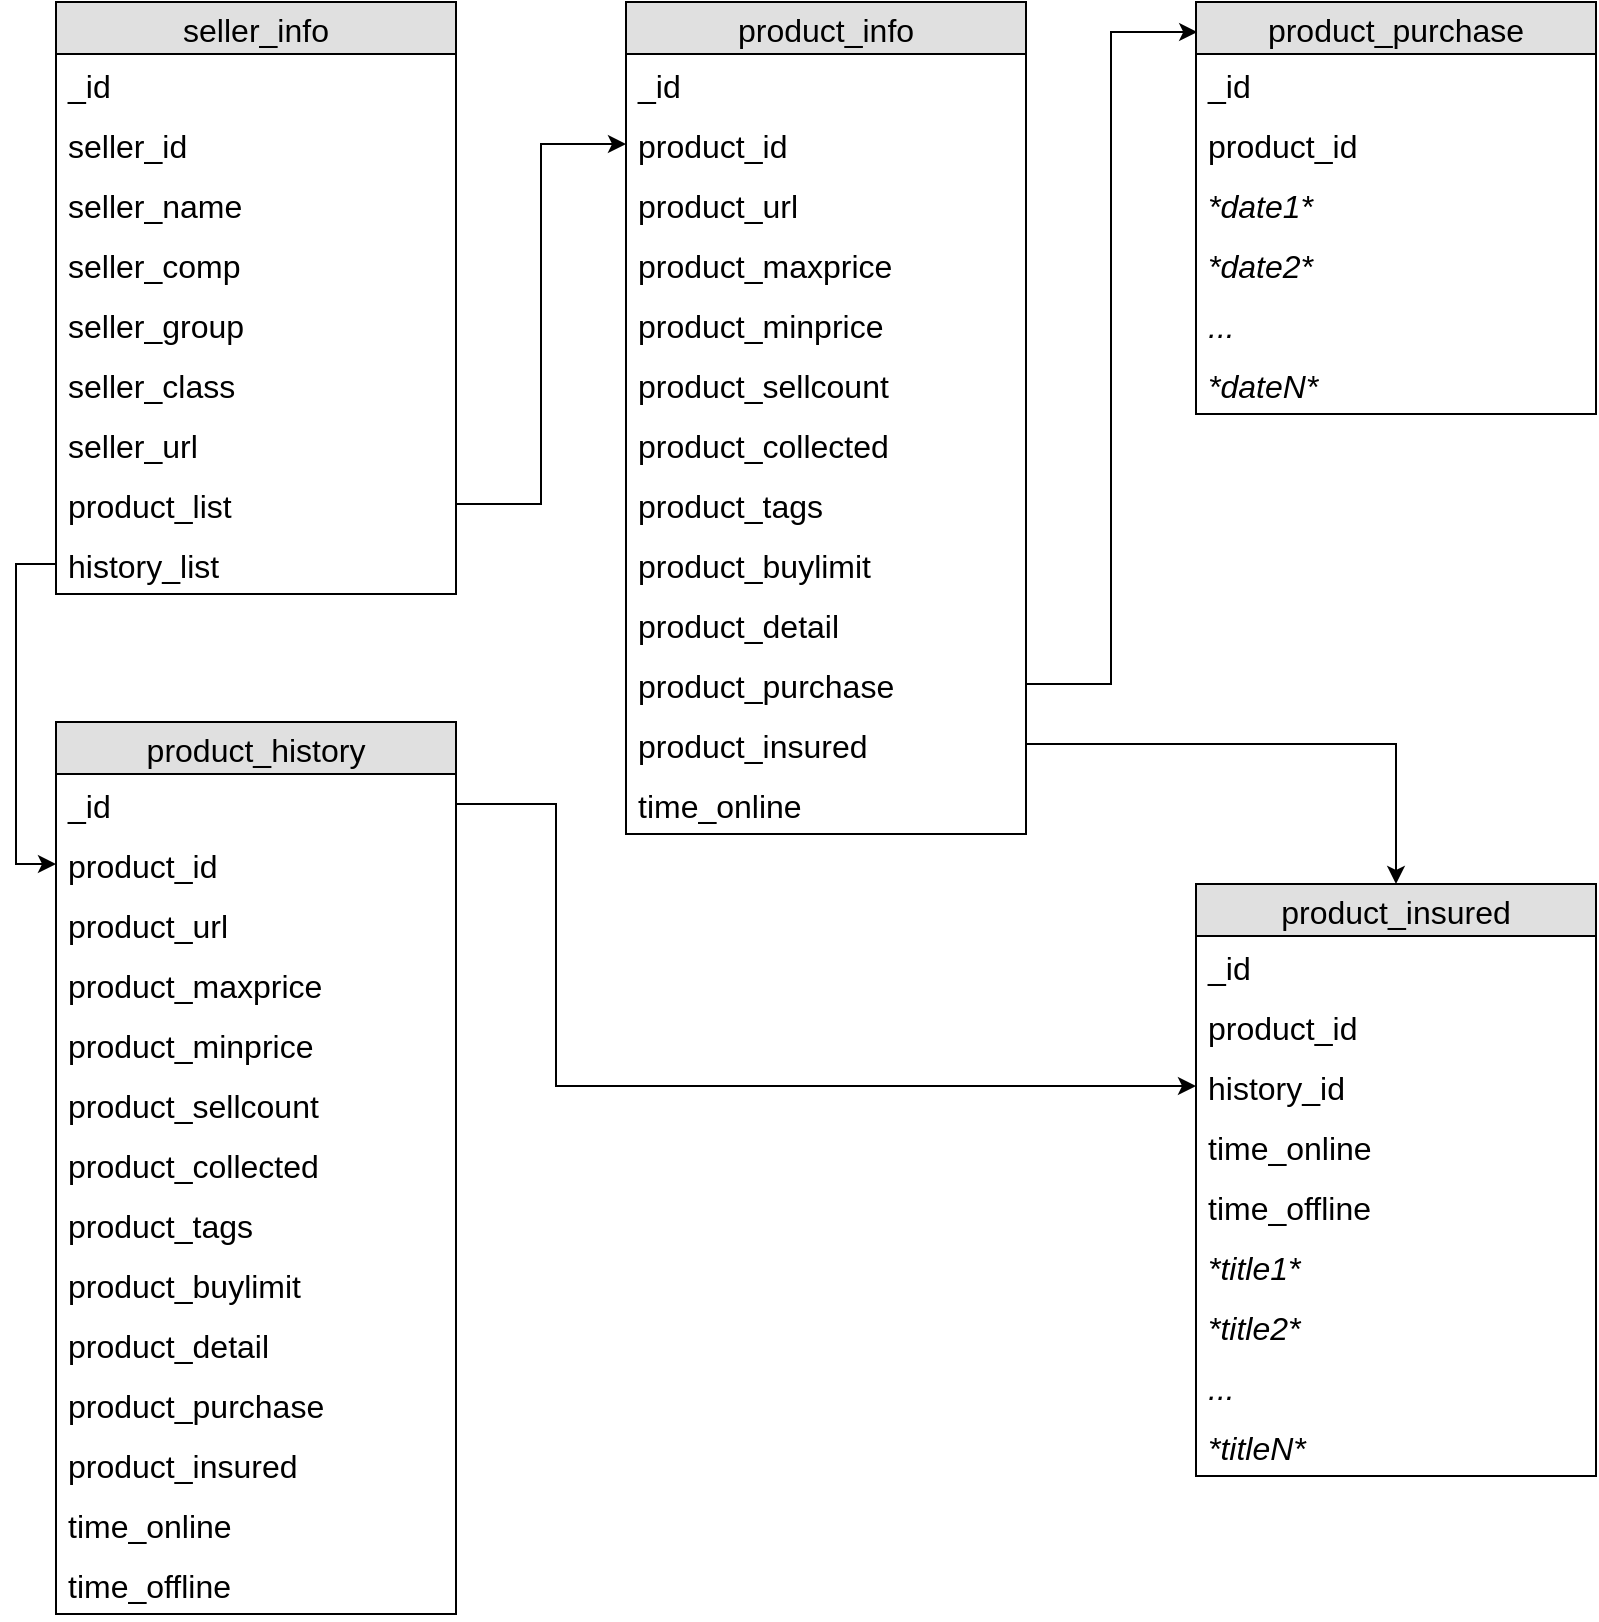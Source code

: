 <mxfile version="12.4.2" type="device" pages="1"><diagram id="aEJ6CM3j1zYzLCswZFJu" name="page1"><mxGraphModel dx="942" dy="712" grid="1" gridSize="10" guides="1" tooltips="1" connect="1" arrows="1" fold="1" page="1" pageScale="1" pageWidth="827" pageHeight="1169" math="0" shadow="0"><root><mxCell id="jZB8bhZdZzn1O7oJypun-0"/><mxCell id="jZB8bhZdZzn1O7oJypun-1" parent="jZB8bhZdZzn1O7oJypun-0"/><mxCell id="taK0pG4ZVqtoZo5COSS6-11" value="seller_info" style="swimlane;fontStyle=0;childLayout=stackLayout;horizontal=1;startSize=26;fillColor=#e0e0e0;horizontalStack=0;resizeParent=1;resizeParentMax=0;resizeLast=0;collapsible=1;marginBottom=0;swimlaneFillColor=#ffffff;align=center;fontSize=16;" parent="jZB8bhZdZzn1O7oJypun-1" vertex="1"><mxGeometry x="30" y="40" width="200" height="296" as="geometry"/></mxCell><mxCell id="taK0pG4ZVqtoZo5COSS6-12" value="_id" style="text;strokeColor=none;fillColor=none;spacingLeft=4;spacingRight=4;overflow=hidden;rotatable=0;points=[[0,0.5],[1,0.5]];portConstraint=eastwest;fontSize=16;" parent="taK0pG4ZVqtoZo5COSS6-11" vertex="1"><mxGeometry y="26" width="200" height="30" as="geometry"/></mxCell><mxCell id="taK0pG4ZVqtoZo5COSS6-13" value="seller_id" style="text;strokeColor=none;fillColor=none;spacingLeft=4;spacingRight=4;overflow=hidden;rotatable=0;points=[[0,0.5],[1,0.5]];portConstraint=eastwest;fontSize=16;" parent="taK0pG4ZVqtoZo5COSS6-11" vertex="1"><mxGeometry y="56" width="200" height="30" as="geometry"/></mxCell><mxCell id="taK0pG4ZVqtoZo5COSS6-14" value="seller_name" style="text;strokeColor=none;fillColor=none;spacingLeft=4;spacingRight=4;overflow=hidden;rotatable=0;points=[[0,0.5],[1,0.5]];portConstraint=eastwest;fontSize=16;" parent="taK0pG4ZVqtoZo5COSS6-11" vertex="1"><mxGeometry y="86" width="200" height="30" as="geometry"/></mxCell><mxCell id="taK0pG4ZVqtoZo5COSS6-18" value="seller_comp" style="text;strokeColor=none;fillColor=none;spacingLeft=4;spacingRight=4;overflow=hidden;rotatable=0;points=[[0,0.5],[1,0.5]];portConstraint=eastwest;fontSize=16;" parent="taK0pG4ZVqtoZo5COSS6-11" vertex="1"><mxGeometry y="116" width="200" height="30" as="geometry"/></mxCell><mxCell id="taK0pG4ZVqtoZo5COSS6-19" value="seller_group" style="text;strokeColor=none;fillColor=none;spacingLeft=4;spacingRight=4;overflow=hidden;rotatable=0;points=[[0,0.5],[1,0.5]];portConstraint=eastwest;fontSize=16;" parent="taK0pG4ZVqtoZo5COSS6-11" vertex="1"><mxGeometry y="146" width="200" height="30" as="geometry"/></mxCell><mxCell id="taK0pG4ZVqtoZo5COSS6-20" value="seller_class" style="text;strokeColor=none;fillColor=none;spacingLeft=4;spacingRight=4;overflow=hidden;rotatable=0;points=[[0,0.5],[1,0.5]];portConstraint=eastwest;fontSize=16;" parent="taK0pG4ZVqtoZo5COSS6-11" vertex="1"><mxGeometry y="176" width="200" height="30" as="geometry"/></mxCell><mxCell id="taK0pG4ZVqtoZo5COSS6-21" value="seller_url" style="text;strokeColor=none;fillColor=none;spacingLeft=4;spacingRight=4;overflow=hidden;rotatable=0;points=[[0,0.5],[1,0.5]];portConstraint=eastwest;fontSize=16;" parent="taK0pG4ZVqtoZo5COSS6-11" vertex="1"><mxGeometry y="206" width="200" height="30" as="geometry"/></mxCell><mxCell id="taK0pG4ZVqtoZo5COSS6-22" value="product_list" style="text;strokeColor=none;fillColor=none;spacingLeft=4;spacingRight=4;overflow=hidden;rotatable=0;points=[[0,0.5],[1,0.5]];portConstraint=eastwest;fontSize=16;" parent="taK0pG4ZVqtoZo5COSS6-11" vertex="1"><mxGeometry y="236" width="200" height="30" as="geometry"/></mxCell><mxCell id="zzft7OAo5AYd1KDSWF8w-25" value="history_list" style="text;strokeColor=none;fillColor=none;spacingLeft=4;spacingRight=4;overflow=hidden;rotatable=0;points=[[0,0.5],[1,0.5]];portConstraint=eastwest;fontSize=16;" parent="taK0pG4ZVqtoZo5COSS6-11" vertex="1"><mxGeometry y="266" width="200" height="30" as="geometry"/></mxCell><mxCell id="taK0pG4ZVqtoZo5COSS6-23" value="product_info" style="swimlane;fontStyle=0;childLayout=stackLayout;horizontal=1;startSize=26;fillColor=#e0e0e0;horizontalStack=0;resizeParent=1;resizeParentMax=0;resizeLast=0;collapsible=1;marginBottom=0;swimlaneFillColor=#ffffff;align=center;fontSize=16;" parent="jZB8bhZdZzn1O7oJypun-1" vertex="1"><mxGeometry x="315" y="40" width="200" height="416" as="geometry"/></mxCell><mxCell id="taK0pG4ZVqtoZo5COSS6-24" value="_id" style="text;strokeColor=none;fillColor=none;spacingLeft=4;spacingRight=4;overflow=hidden;rotatable=0;points=[[0,0.5],[1,0.5]];portConstraint=eastwest;fontSize=16;" parent="taK0pG4ZVqtoZo5COSS6-23" vertex="1"><mxGeometry y="26" width="200" height="30" as="geometry"/></mxCell><mxCell id="taK0pG4ZVqtoZo5COSS6-25" value="product_id" style="text;strokeColor=none;fillColor=none;spacingLeft=4;spacingRight=4;overflow=hidden;rotatable=0;points=[[0,0.5],[1,0.5]];portConstraint=eastwest;fontSize=16;" parent="taK0pG4ZVqtoZo5COSS6-23" vertex="1"><mxGeometry y="56" width="200" height="30" as="geometry"/></mxCell><mxCell id="taK0pG4ZVqtoZo5COSS6-26" value="product_url" style="text;strokeColor=none;fillColor=none;spacingLeft=4;spacingRight=4;overflow=hidden;rotatable=0;points=[[0,0.5],[1,0.5]];portConstraint=eastwest;fontSize=16;" parent="taK0pG4ZVqtoZo5COSS6-23" vertex="1"><mxGeometry y="86" width="200" height="30" as="geometry"/></mxCell><mxCell id="taK0pG4ZVqtoZo5COSS6-27" value="product_maxprice" style="text;strokeColor=none;fillColor=none;spacingLeft=4;spacingRight=4;overflow=hidden;rotatable=0;points=[[0,0.5],[1,0.5]];portConstraint=eastwest;fontSize=16;" parent="taK0pG4ZVqtoZo5COSS6-23" vertex="1"><mxGeometry y="116" width="200" height="30" as="geometry"/></mxCell><mxCell id="taK0pG4ZVqtoZo5COSS6-28" value="product_minprice" style="text;strokeColor=none;fillColor=none;spacingLeft=4;spacingRight=4;overflow=hidden;rotatable=0;points=[[0,0.5],[1,0.5]];portConstraint=eastwest;fontSize=16;" parent="taK0pG4ZVqtoZo5COSS6-23" vertex="1"><mxGeometry y="146" width="200" height="30" as="geometry"/></mxCell><mxCell id="zzft7OAo5AYd1KDSWF8w-0" value="product_sellcount" style="text;strokeColor=none;fillColor=none;spacingLeft=4;spacingRight=4;overflow=hidden;rotatable=0;points=[[0,0.5],[1,0.5]];portConstraint=eastwest;fontSize=16;" parent="taK0pG4ZVqtoZo5COSS6-23" vertex="1"><mxGeometry y="176" width="200" height="30" as="geometry"/></mxCell><mxCell id="zzft7OAo5AYd1KDSWF8w-1" value="product_collected" style="text;strokeColor=none;fillColor=none;spacingLeft=4;spacingRight=4;overflow=hidden;rotatable=0;points=[[0,0.5],[1,0.5]];portConstraint=eastwest;fontSize=16;" parent="taK0pG4ZVqtoZo5COSS6-23" vertex="1"><mxGeometry y="206" width="200" height="30" as="geometry"/></mxCell><mxCell id="zzft7OAo5AYd1KDSWF8w-2" value="product_tags" style="text;strokeColor=none;fillColor=none;spacingLeft=4;spacingRight=4;overflow=hidden;rotatable=0;points=[[0,0.5],[1,0.5]];portConstraint=eastwest;fontSize=16;" parent="taK0pG4ZVqtoZo5COSS6-23" vertex="1"><mxGeometry y="236" width="200" height="30" as="geometry"/></mxCell><mxCell id="zzft7OAo5AYd1KDSWF8w-4" value="product_buylimit" style="text;strokeColor=none;fillColor=none;spacingLeft=4;spacingRight=4;overflow=hidden;rotatable=0;points=[[0,0.5],[1,0.5]];portConstraint=eastwest;fontSize=16;" parent="taK0pG4ZVqtoZo5COSS6-23" vertex="1"><mxGeometry y="266" width="200" height="30" as="geometry"/></mxCell><mxCell id="zzft7OAo5AYd1KDSWF8w-27" value="product_detail" style="text;strokeColor=none;fillColor=none;spacingLeft=4;spacingRight=4;overflow=hidden;rotatable=0;points=[[0,0.5],[1,0.5]];portConstraint=eastwest;fontSize=16;" parent="taK0pG4ZVqtoZo5COSS6-23" vertex="1"><mxGeometry y="296" width="200" height="30" as="geometry"/></mxCell><mxCell id="zzft7OAo5AYd1KDSWF8w-5" value="product_purchase" style="text;strokeColor=none;fillColor=none;spacingLeft=4;spacingRight=4;overflow=hidden;rotatable=0;points=[[0,0.5],[1,0.5]];portConstraint=eastwest;fontSize=16;" parent="taK0pG4ZVqtoZo5COSS6-23" vertex="1"><mxGeometry y="326" width="200" height="30" as="geometry"/></mxCell><mxCell id="zzft7OAo5AYd1KDSWF8w-26" value="product_insured" style="text;strokeColor=none;fillColor=none;spacingLeft=4;spacingRight=4;overflow=hidden;rotatable=0;points=[[0,0.5],[1,0.5]];portConstraint=eastwest;fontSize=16;" parent="taK0pG4ZVqtoZo5COSS6-23" vertex="1"><mxGeometry y="356" width="200" height="30" as="geometry"/></mxCell><mxCell id="zzft7OAo5AYd1KDSWF8w-6" value="time_online" style="text;strokeColor=none;fillColor=none;spacingLeft=4;spacingRight=4;overflow=hidden;rotatable=0;points=[[0,0.5],[1,0.5]];portConstraint=eastwest;fontSize=16;" parent="taK0pG4ZVqtoZo5COSS6-23" vertex="1"><mxGeometry y="386" width="200" height="30" as="geometry"/></mxCell><mxCell id="zzft7OAo5AYd1KDSWF8w-3" style="edgeStyle=orthogonalEdgeStyle;rounded=0;orthogonalLoop=1;jettySize=auto;html=1;" parent="jZB8bhZdZzn1O7oJypun-1" source="taK0pG4ZVqtoZo5COSS6-22" target="taK0pG4ZVqtoZo5COSS6-25" edge="1"><mxGeometry relative="1" as="geometry"/></mxCell><mxCell id="zzft7OAo5AYd1KDSWF8w-7" value="product_purchase" style="swimlane;fontStyle=0;childLayout=stackLayout;horizontal=1;startSize=26;fillColor=#e0e0e0;horizontalStack=0;resizeParent=1;resizeParentMax=0;resizeLast=0;collapsible=1;marginBottom=0;swimlaneFillColor=#ffffff;align=center;fontSize=16;" parent="jZB8bhZdZzn1O7oJypun-1" vertex="1"><mxGeometry x="600" y="40" width="200" height="206" as="geometry"><mxRectangle x="610" y="40" width="120" height="26" as="alternateBounds"/></mxGeometry></mxCell><mxCell id="zzft7OAo5AYd1KDSWF8w-8" value="_id" style="text;strokeColor=none;fillColor=none;spacingLeft=4;spacingRight=4;overflow=hidden;rotatable=0;points=[[0,0.5],[1,0.5]];portConstraint=eastwest;fontSize=16;" parent="zzft7OAo5AYd1KDSWF8w-7" vertex="1"><mxGeometry y="26" width="200" height="30" as="geometry"/></mxCell><mxCell id="zzft7OAo5AYd1KDSWF8w-9" value="product_id" style="text;strokeColor=none;fillColor=none;spacingLeft=4;spacingRight=4;overflow=hidden;rotatable=0;points=[[0,0.5],[1,0.5]];portConstraint=eastwest;fontSize=16;" parent="zzft7OAo5AYd1KDSWF8w-7" vertex="1"><mxGeometry y="56" width="200" height="30" as="geometry"/></mxCell><mxCell id="zzft7OAo5AYd1KDSWF8w-21" value="*date1*" style="text;strokeColor=none;fillColor=none;spacingLeft=4;spacingRight=4;overflow=hidden;rotatable=0;points=[[0,0.5],[1,0.5]];portConstraint=eastwest;fontSize=16;fontStyle=2" parent="zzft7OAo5AYd1KDSWF8w-7" vertex="1"><mxGeometry y="86" width="200" height="30" as="geometry"/></mxCell><mxCell id="zzft7OAo5AYd1KDSWF8w-22" value="*date2*" style="text;strokeColor=none;fillColor=none;spacingLeft=4;spacingRight=4;overflow=hidden;rotatable=0;points=[[0,0.5],[1,0.5]];portConstraint=eastwest;fontSize=16;fontStyle=2" parent="zzft7OAo5AYd1KDSWF8w-7" vertex="1"><mxGeometry y="116" width="200" height="30" as="geometry"/></mxCell><mxCell id="zzft7OAo5AYd1KDSWF8w-23" value="..." style="text;strokeColor=none;fillColor=none;spacingLeft=4;spacingRight=4;overflow=hidden;rotatable=0;points=[[0,0.5],[1,0.5]];portConstraint=eastwest;fontSize=16;fontStyle=2" parent="zzft7OAo5AYd1KDSWF8w-7" vertex="1"><mxGeometry y="146" width="200" height="30" as="geometry"/></mxCell><mxCell id="zzft7OAo5AYd1KDSWF8w-24" value="*dateN*" style="text;strokeColor=none;fillColor=none;spacingLeft=4;spacingRight=4;overflow=hidden;rotatable=0;points=[[0,0.5],[1,0.5]];portConstraint=eastwest;fontSize=16;fontStyle=2" parent="zzft7OAo5AYd1KDSWF8w-7" vertex="1"><mxGeometry y="176" width="200" height="30" as="geometry"/></mxCell><mxCell id="zzft7OAo5AYd1KDSWF8w-28" value="product_history" style="swimlane;fontStyle=0;childLayout=stackLayout;horizontal=1;startSize=26;fillColor=#e0e0e0;horizontalStack=0;resizeParent=1;resizeParentMax=0;resizeLast=0;collapsible=1;marginBottom=0;swimlaneFillColor=#ffffff;align=center;fontSize=16;" parent="jZB8bhZdZzn1O7oJypun-1" vertex="1"><mxGeometry x="30" y="400" width="200" height="446" as="geometry"/></mxCell><mxCell id="zzft7OAo5AYd1KDSWF8w-29" value="_id" style="text;strokeColor=none;fillColor=none;spacingLeft=4;spacingRight=4;overflow=hidden;rotatable=0;points=[[0,0.5],[1,0.5]];portConstraint=eastwest;fontSize=16;" parent="zzft7OAo5AYd1KDSWF8w-28" vertex="1"><mxGeometry y="26" width="200" height="30" as="geometry"/></mxCell><mxCell id="zzft7OAo5AYd1KDSWF8w-30" value="product_id" style="text;strokeColor=none;fillColor=none;spacingLeft=4;spacingRight=4;overflow=hidden;rotatable=0;points=[[0,0.5],[1,0.5]];portConstraint=eastwest;fontSize=16;" parent="zzft7OAo5AYd1KDSWF8w-28" vertex="1"><mxGeometry y="56" width="200" height="30" as="geometry"/></mxCell><mxCell id="zzft7OAo5AYd1KDSWF8w-31" value="product_url" style="text;strokeColor=none;fillColor=none;spacingLeft=4;spacingRight=4;overflow=hidden;rotatable=0;points=[[0,0.5],[1,0.5]];portConstraint=eastwest;fontSize=16;" parent="zzft7OAo5AYd1KDSWF8w-28" vertex="1"><mxGeometry y="86" width="200" height="30" as="geometry"/></mxCell><mxCell id="zzft7OAo5AYd1KDSWF8w-32" value="product_maxprice" style="text;strokeColor=none;fillColor=none;spacingLeft=4;spacingRight=4;overflow=hidden;rotatable=0;points=[[0,0.5],[1,0.5]];portConstraint=eastwest;fontSize=16;" parent="zzft7OAo5AYd1KDSWF8w-28" vertex="1"><mxGeometry y="116" width="200" height="30" as="geometry"/></mxCell><mxCell id="zzft7OAo5AYd1KDSWF8w-33" value="product_minprice" style="text;strokeColor=none;fillColor=none;spacingLeft=4;spacingRight=4;overflow=hidden;rotatable=0;points=[[0,0.5],[1,0.5]];portConstraint=eastwest;fontSize=16;" parent="zzft7OAo5AYd1KDSWF8w-28" vertex="1"><mxGeometry y="146" width="200" height="30" as="geometry"/></mxCell><mxCell id="zzft7OAo5AYd1KDSWF8w-34" value="product_sellcount" style="text;strokeColor=none;fillColor=none;spacingLeft=4;spacingRight=4;overflow=hidden;rotatable=0;points=[[0,0.5],[1,0.5]];portConstraint=eastwest;fontSize=16;" parent="zzft7OAo5AYd1KDSWF8w-28" vertex="1"><mxGeometry y="176" width="200" height="30" as="geometry"/></mxCell><mxCell id="zzft7OAo5AYd1KDSWF8w-35" value="product_collected" style="text;strokeColor=none;fillColor=none;spacingLeft=4;spacingRight=4;overflow=hidden;rotatable=0;points=[[0,0.5],[1,0.5]];portConstraint=eastwest;fontSize=16;" parent="zzft7OAo5AYd1KDSWF8w-28" vertex="1"><mxGeometry y="206" width="200" height="30" as="geometry"/></mxCell><mxCell id="zzft7OAo5AYd1KDSWF8w-36" value="product_tags" style="text;strokeColor=none;fillColor=none;spacingLeft=4;spacingRight=4;overflow=hidden;rotatable=0;points=[[0,0.5],[1,0.5]];portConstraint=eastwest;fontSize=16;" parent="zzft7OAo5AYd1KDSWF8w-28" vertex="1"><mxGeometry y="236" width="200" height="30" as="geometry"/></mxCell><mxCell id="zzft7OAo5AYd1KDSWF8w-37" value="product_buylimit" style="text;strokeColor=none;fillColor=none;spacingLeft=4;spacingRight=4;overflow=hidden;rotatable=0;points=[[0,0.5],[1,0.5]];portConstraint=eastwest;fontSize=16;" parent="zzft7OAo5AYd1KDSWF8w-28" vertex="1"><mxGeometry y="266" width="200" height="30" as="geometry"/></mxCell><mxCell id="zzft7OAo5AYd1KDSWF8w-38" value="product_detail" style="text;strokeColor=none;fillColor=none;spacingLeft=4;spacingRight=4;overflow=hidden;rotatable=0;points=[[0,0.5],[1,0.5]];portConstraint=eastwest;fontSize=16;" parent="zzft7OAo5AYd1KDSWF8w-28" vertex="1"><mxGeometry y="296" width="200" height="30" as="geometry"/></mxCell><mxCell id="zzft7OAo5AYd1KDSWF8w-39" value="product_purchase" style="text;strokeColor=none;fillColor=none;spacingLeft=4;spacingRight=4;overflow=hidden;rotatable=0;points=[[0,0.5],[1,0.5]];portConstraint=eastwest;fontSize=16;" parent="zzft7OAo5AYd1KDSWF8w-28" vertex="1"><mxGeometry y="326" width="200" height="30" as="geometry"/></mxCell><mxCell id="zzft7OAo5AYd1KDSWF8w-40" value="product_insured" style="text;strokeColor=none;fillColor=none;spacingLeft=4;spacingRight=4;overflow=hidden;rotatable=0;points=[[0,0.5],[1,0.5]];portConstraint=eastwest;fontSize=16;" parent="zzft7OAo5AYd1KDSWF8w-28" vertex="1"><mxGeometry y="356" width="200" height="30" as="geometry"/></mxCell><mxCell id="zzft7OAo5AYd1KDSWF8w-41" value="time_online" style="text;strokeColor=none;fillColor=none;spacingLeft=4;spacingRight=4;overflow=hidden;rotatable=0;points=[[0,0.5],[1,0.5]];portConstraint=eastwest;fontSize=16;" parent="zzft7OAo5AYd1KDSWF8w-28" vertex="1"><mxGeometry y="386" width="200" height="30" as="geometry"/></mxCell><mxCell id="JTuKufN5n59kStoKMS7x-0" value="time_offline" style="text;strokeColor=none;fillColor=none;spacingLeft=4;spacingRight=4;overflow=hidden;rotatable=0;points=[[0,0.5],[1,0.5]];portConstraint=eastwest;fontSize=16;" parent="zzft7OAo5AYd1KDSWF8w-28" vertex="1"><mxGeometry y="416" width="200" height="30" as="geometry"/></mxCell><mxCell id="JTuKufN5n59kStoKMS7x-4" style="edgeStyle=orthogonalEdgeStyle;rounded=0;orthogonalLoop=1;jettySize=auto;html=1;entryX=0.003;entryY=0.073;entryDx=0;entryDy=0;entryPerimeter=0;" parent="jZB8bhZdZzn1O7oJypun-1" source="zzft7OAo5AYd1KDSWF8w-5" target="zzft7OAo5AYd1KDSWF8w-7" edge="1"><mxGeometry relative="1" as="geometry"/></mxCell><mxCell id="JTuKufN5n59kStoKMS7x-5" value="product_insured" style="swimlane;fontStyle=0;childLayout=stackLayout;horizontal=1;startSize=26;fillColor=#e0e0e0;horizontalStack=0;resizeParent=1;resizeParentMax=0;resizeLast=0;collapsible=1;marginBottom=0;swimlaneFillColor=#ffffff;align=center;fontSize=16;" parent="jZB8bhZdZzn1O7oJypun-1" vertex="1"><mxGeometry x="600" y="481" width="200" height="296" as="geometry"><mxRectangle x="610" y="40" width="120" height="26" as="alternateBounds"/></mxGeometry></mxCell><mxCell id="JTuKufN5n59kStoKMS7x-6" value="_id" style="text;strokeColor=none;fillColor=none;spacingLeft=4;spacingRight=4;overflow=hidden;rotatable=0;points=[[0,0.5],[1,0.5]];portConstraint=eastwest;fontSize=16;" parent="JTuKufN5n59kStoKMS7x-5" vertex="1"><mxGeometry y="26" width="200" height="30" as="geometry"/></mxCell><mxCell id="JTuKufN5n59kStoKMS7x-7" value="product_id" style="text;strokeColor=none;fillColor=none;spacingLeft=4;spacingRight=4;overflow=hidden;rotatable=0;points=[[0,0.5],[1,0.5]];portConstraint=eastwest;fontSize=16;" parent="JTuKufN5n59kStoKMS7x-5" vertex="1"><mxGeometry y="56" width="200" height="30" as="geometry"/></mxCell><mxCell id="JTuKufN5n59kStoKMS7x-14" value="history_id" style="text;strokeColor=none;fillColor=none;spacingLeft=4;spacingRight=4;overflow=hidden;rotatable=0;points=[[0,0.5],[1,0.5]];portConstraint=eastwest;fontSize=16;" parent="JTuKufN5n59kStoKMS7x-5" vertex="1"><mxGeometry y="86" width="200" height="30" as="geometry"/></mxCell><mxCell id="JTuKufN5n59kStoKMS7x-15" value="time_online" style="text;strokeColor=none;fillColor=none;spacingLeft=4;spacingRight=4;overflow=hidden;rotatable=0;points=[[0,0.5],[1,0.5]];portConstraint=eastwest;fontSize=16;" parent="JTuKufN5n59kStoKMS7x-5" vertex="1"><mxGeometry y="116" width="200" height="30" as="geometry"/></mxCell><mxCell id="JTuKufN5n59kStoKMS7x-16" value="time_offline" style="text;strokeColor=none;fillColor=none;spacingLeft=4;spacingRight=4;overflow=hidden;rotatable=0;points=[[0,0.5],[1,0.5]];portConstraint=eastwest;fontSize=16;" parent="JTuKufN5n59kStoKMS7x-5" vertex="1"><mxGeometry y="146" width="200" height="30" as="geometry"/></mxCell><mxCell id="JTuKufN5n59kStoKMS7x-12" value="*title1*" style="text;strokeColor=none;fillColor=none;spacingLeft=4;spacingRight=4;overflow=hidden;rotatable=0;points=[[0,0.5],[1,0.5]];portConstraint=eastwest;fontSize=16;fontStyle=2" parent="JTuKufN5n59kStoKMS7x-5" vertex="1"><mxGeometry y="176" width="200" height="30" as="geometry"/></mxCell><mxCell id="JTuKufN5n59kStoKMS7x-8" value="*title2*" style="text;strokeColor=none;fillColor=none;spacingLeft=4;spacingRight=4;overflow=hidden;rotatable=0;points=[[0,0.5],[1,0.5]];portConstraint=eastwest;fontSize=16;fontStyle=2" parent="JTuKufN5n59kStoKMS7x-5" vertex="1"><mxGeometry y="206" width="200" height="30" as="geometry"/></mxCell><mxCell id="JTuKufN5n59kStoKMS7x-10" value="..." style="text;strokeColor=none;fillColor=none;spacingLeft=4;spacingRight=4;overflow=hidden;rotatable=0;points=[[0,0.5],[1,0.5]];portConstraint=eastwest;fontSize=16;fontStyle=2" parent="JTuKufN5n59kStoKMS7x-5" vertex="1"><mxGeometry y="236" width="200" height="30" as="geometry"/></mxCell><mxCell id="JTuKufN5n59kStoKMS7x-11" value="*titleN*" style="text;strokeColor=none;fillColor=none;spacingLeft=4;spacingRight=4;overflow=hidden;rotatable=0;points=[[0,0.5],[1,0.5]];portConstraint=eastwest;fontSize=16;fontStyle=2" parent="JTuKufN5n59kStoKMS7x-5" vertex="1"><mxGeometry y="266" width="200" height="30" as="geometry"/></mxCell><mxCell id="JTuKufN5n59kStoKMS7x-13" style="edgeStyle=orthogonalEdgeStyle;rounded=0;orthogonalLoop=1;jettySize=auto;html=1;entryX=0.5;entryY=0;entryDx=0;entryDy=0;" parent="jZB8bhZdZzn1O7oJypun-1" source="zzft7OAo5AYd1KDSWF8w-26" target="JTuKufN5n59kStoKMS7x-5" edge="1"><mxGeometry relative="1" as="geometry"/></mxCell><mxCell id="JTuKufN5n59kStoKMS7x-17" style="edgeStyle=orthogonalEdgeStyle;rounded=0;orthogonalLoop=1;jettySize=auto;html=1;entryX=0;entryY=0.5;entryDx=0;entryDy=0;" parent="jZB8bhZdZzn1O7oJypun-1" source="zzft7OAo5AYd1KDSWF8w-25" target="zzft7OAo5AYd1KDSWF8w-30" edge="1"><mxGeometry relative="1" as="geometry"/></mxCell><mxCell id="JTuKufN5n59kStoKMS7x-18" style="edgeStyle=orthogonalEdgeStyle;rounded=0;orthogonalLoop=1;jettySize=auto;html=1;entryX=0;entryY=0.5;entryDx=0;entryDy=0;" parent="jZB8bhZdZzn1O7oJypun-1" source="zzft7OAo5AYd1KDSWF8w-29" target="JTuKufN5n59kStoKMS7x-14" edge="1"><mxGeometry relative="1" as="geometry"><Array as="points"><mxPoint x="280" y="441"/><mxPoint x="280" y="582"/></Array></mxGeometry></mxCell></root></mxGraphModel></diagram></mxfile>